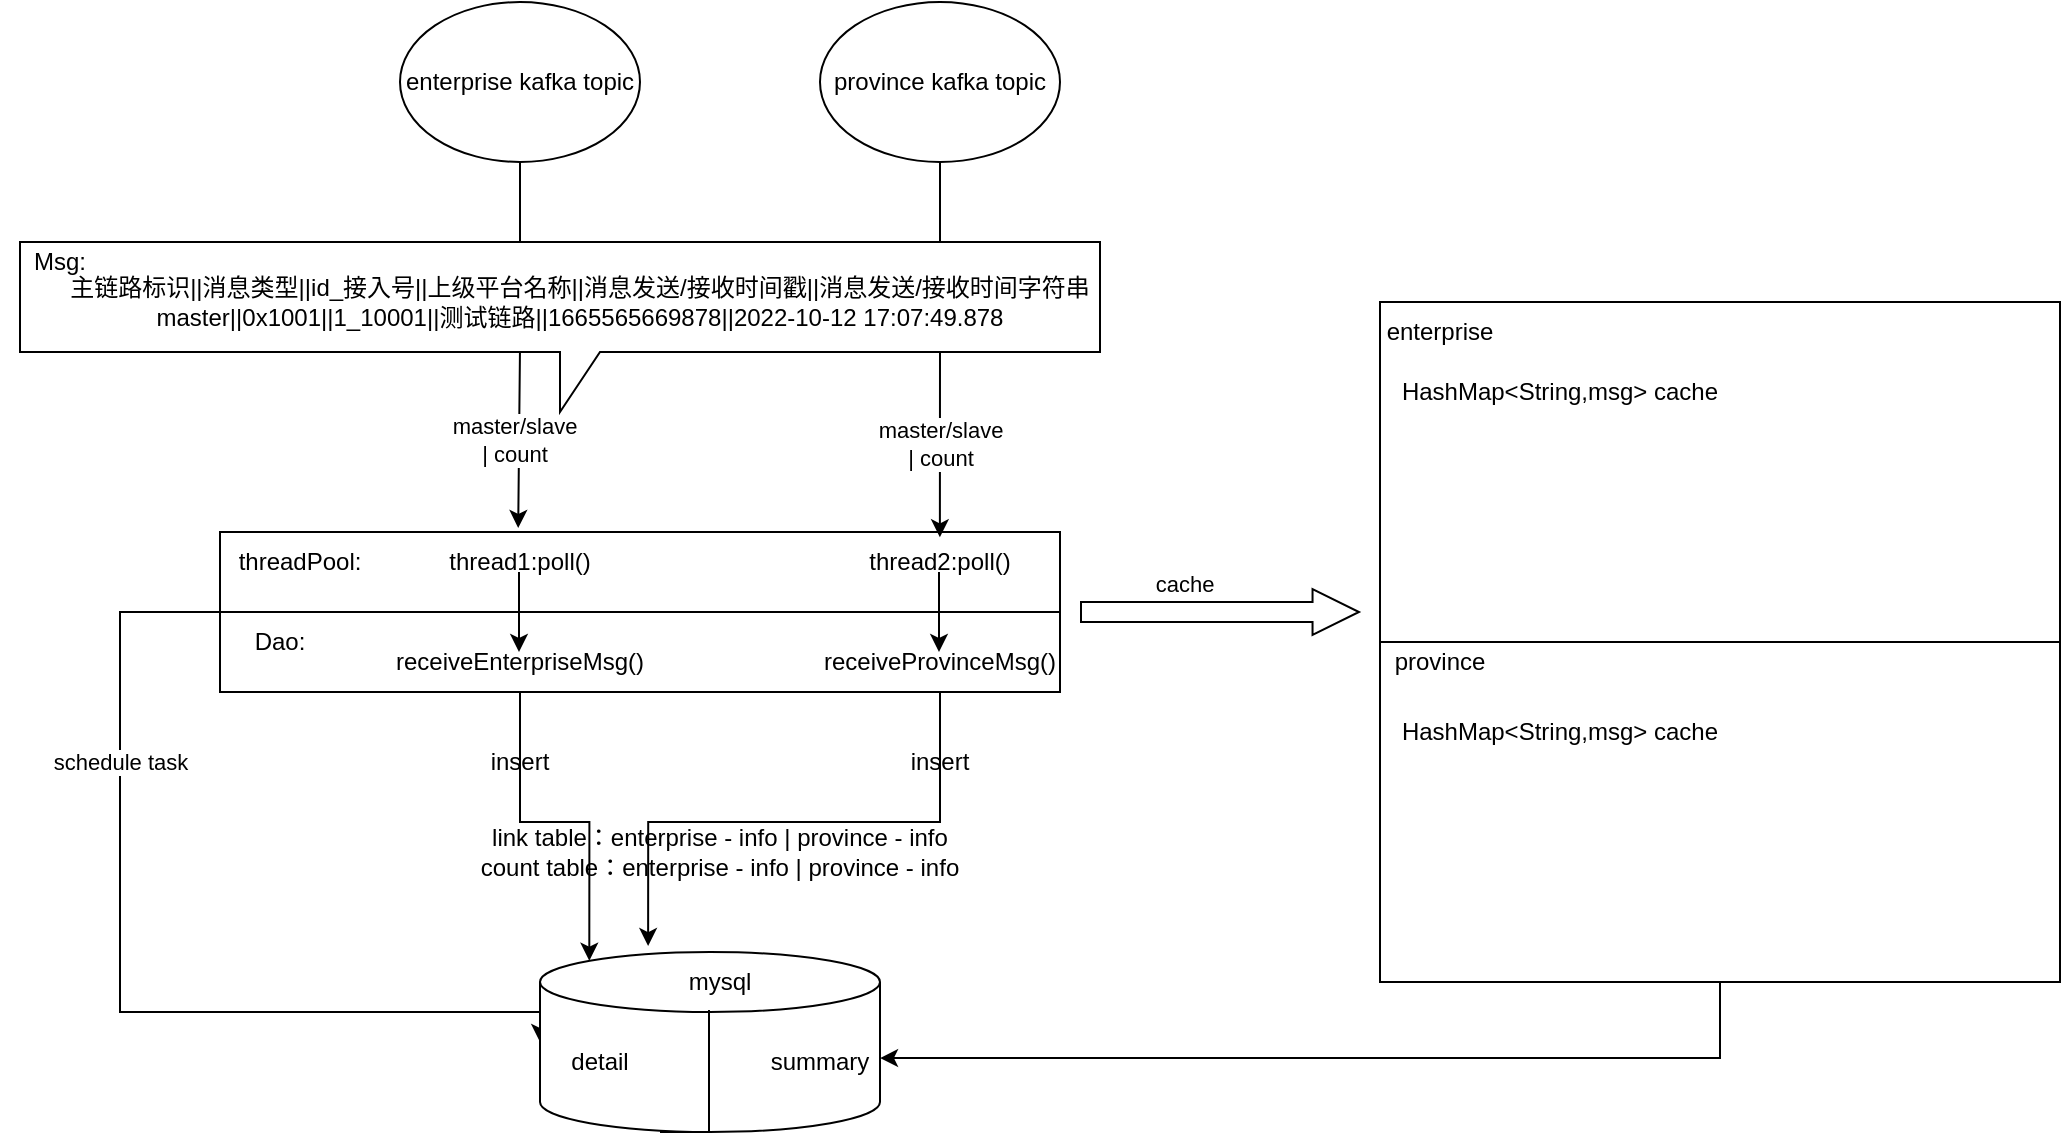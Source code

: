 <mxfile version="20.5.3" type="github">
  <diagram id="AL3O_xL7YQzq8grCgCo2" name="第 1 页">
    <mxGraphModel dx="1375" dy="762" grid="1" gridSize="10" guides="1" tooltips="1" connect="1" arrows="1" fold="1" page="1" pageScale="1" pageWidth="1654" pageHeight="2336" math="0" shadow="0">
      <root>
        <mxCell id="0" />
        <mxCell id="1" parent="0" />
        <mxCell id="YoZwcybYt3LhvjKQw7QA-45" style="edgeStyle=orthogonalEdgeStyle;rounded=0;orthogonalLoop=1;jettySize=auto;html=1;exitX=0.25;exitY=1;exitDx=0;exitDy=0;entryX=0;entryY=0.5;entryDx=0;entryDy=0;entryPerimeter=0;" edge="1" parent="1" source="YoZwcybYt3LhvjKQw7QA-3" target="YoZwcybYt3LhvjKQw7QA-21">
          <mxGeometry relative="1" as="geometry">
            <Array as="points">
              <mxPoint x="255" y="360" />
              <mxPoint x="100" y="360" />
              <mxPoint x="100" y="560" />
            </Array>
          </mxGeometry>
        </mxCell>
        <mxCell id="YoZwcybYt3LhvjKQw7QA-46" value="schedule task" style="edgeLabel;html=1;align=center;verticalAlign=middle;resizable=0;points=[];" vertex="1" connectable="0" parent="YoZwcybYt3LhvjKQw7QA-45">
          <mxGeometry x="-0.736" y="-2" relative="1" as="geometry">
            <mxPoint x="-113" y="77" as="offset" />
          </mxGeometry>
        </mxCell>
        <mxCell id="YoZwcybYt3LhvjKQw7QA-3" value="" style="rounded=0;whiteSpace=wrap;html=1;" vertex="1" parent="1">
          <mxGeometry x="150" y="320" width="420" height="80" as="geometry" />
        </mxCell>
        <mxCell id="YoZwcybYt3LhvjKQw7QA-8" style="edgeStyle=orthogonalEdgeStyle;rounded=0;orthogonalLoop=1;jettySize=auto;html=1;exitX=0.5;exitY=1;exitDx=0;exitDy=0;entryX=0.355;entryY=-0.025;entryDx=0;entryDy=0;entryPerimeter=0;" edge="1" parent="1" source="YoZwcybYt3LhvjKQw7QA-6" target="YoZwcybYt3LhvjKQw7QA-3">
          <mxGeometry relative="1" as="geometry">
            <mxPoint x="210" y="310" as="targetPoint" />
          </mxGeometry>
        </mxCell>
        <mxCell id="YoZwcybYt3LhvjKQw7QA-10" value="master/slave&lt;br&gt;| count" style="edgeLabel;html=1;align=center;verticalAlign=middle;resizable=0;points=[];" vertex="1" connectable="0" parent="YoZwcybYt3LhvjKQw7QA-8">
          <mxGeometry x="-0.095" y="-3" relative="1" as="geometry">
            <mxPoint y="56" as="offset" />
          </mxGeometry>
        </mxCell>
        <mxCell id="YoZwcybYt3LhvjKQw7QA-6" value="enterprise kafka topic" style="ellipse;whiteSpace=wrap;html=1;" vertex="1" parent="1">
          <mxGeometry x="240" y="55" width="120" height="80" as="geometry" />
        </mxCell>
        <mxCell id="YoZwcybYt3LhvjKQw7QA-9" style="edgeStyle=orthogonalEdgeStyle;rounded=0;orthogonalLoop=1;jettySize=auto;html=1;exitX=0.5;exitY=1;exitDx=0;exitDy=0;entryX=0.857;entryY=0.033;entryDx=0;entryDy=0;entryPerimeter=0;" edge="1" parent="1" source="YoZwcybYt3LhvjKQw7QA-7" target="YoZwcybYt3LhvjKQw7QA-3">
          <mxGeometry relative="1" as="geometry" />
        </mxCell>
        <mxCell id="YoZwcybYt3LhvjKQw7QA-11" value="master/slave&lt;br&gt;| count" style="edgeLabel;html=1;align=center;verticalAlign=middle;resizable=0;points=[];" vertex="1" connectable="0" parent="YoZwcybYt3LhvjKQw7QA-9">
          <mxGeometry x="-0.187" y="-3" relative="1" as="geometry">
            <mxPoint x="3" y="64" as="offset" />
          </mxGeometry>
        </mxCell>
        <mxCell id="YoZwcybYt3LhvjKQw7QA-7" value="province kafka topic" style="ellipse;whiteSpace=wrap;html=1;" vertex="1" parent="1">
          <mxGeometry x="450" y="55" width="120" height="80" as="geometry" />
        </mxCell>
        <mxCell id="YoZwcybYt3LhvjKQw7QA-13" value="" style="endArrow=none;html=1;rounded=0;" edge="1" parent="1" target="YoZwcybYt3LhvjKQw7QA-3">
          <mxGeometry width="50" height="50" relative="1" as="geometry">
            <mxPoint x="150" y="360" as="sourcePoint" />
            <mxPoint x="200" y="310" as="targetPoint" />
            <Array as="points">
              <mxPoint x="520" y="360" />
            </Array>
          </mxGeometry>
        </mxCell>
        <mxCell id="YoZwcybYt3LhvjKQw7QA-19" value="thread1:poll()" style="text;html=1;strokeColor=none;fillColor=none;align=center;verticalAlign=middle;whiteSpace=wrap;rounded=0;" vertex="1" parent="1">
          <mxGeometry x="270" y="320" width="60" height="30" as="geometry" />
        </mxCell>
        <mxCell id="YoZwcybYt3LhvjKQw7QA-20" value="thread2:poll()" style="text;html=1;strokeColor=none;fillColor=none;align=center;verticalAlign=middle;whiteSpace=wrap;rounded=0;" vertex="1" parent="1">
          <mxGeometry x="480" y="320" width="60" height="30" as="geometry" />
        </mxCell>
        <mxCell id="YoZwcybYt3LhvjKQw7QA-21" value="" style="shape=cylinder3;whiteSpace=wrap;html=1;boundedLbl=1;backgroundOutline=1;size=15;" vertex="1" parent="1">
          <mxGeometry x="310" y="530" width="170" height="90" as="geometry" />
        </mxCell>
        <mxCell id="YoZwcybYt3LhvjKQw7QA-22" value="threadPool:" style="text;html=1;strokeColor=none;fillColor=none;align=center;verticalAlign=middle;whiteSpace=wrap;rounded=0;" vertex="1" parent="1">
          <mxGeometry x="160" y="320" width="60" height="30" as="geometry" />
        </mxCell>
        <mxCell id="YoZwcybYt3LhvjKQw7QA-23" value="Dao:" style="text;html=1;strokeColor=none;fillColor=none;align=center;verticalAlign=middle;whiteSpace=wrap;rounded=0;" vertex="1" parent="1">
          <mxGeometry x="150" y="360" width="60" height="30" as="geometry" />
        </mxCell>
        <mxCell id="YoZwcybYt3LhvjKQw7QA-28" style="edgeStyle=orthogonalEdgeStyle;rounded=0;orthogonalLoop=1;jettySize=auto;html=1;exitX=0.5;exitY=1;exitDx=0;exitDy=0;entryX=0.145;entryY=0;entryDx=0;entryDy=4.35;entryPerimeter=0;" edge="1" parent="1" source="YoZwcybYt3LhvjKQw7QA-24" target="YoZwcybYt3LhvjKQw7QA-21">
          <mxGeometry relative="1" as="geometry" />
        </mxCell>
        <mxCell id="YoZwcybYt3LhvjKQw7QA-24" value="receiveEnterpriseMsg()" style="text;html=1;strokeColor=none;fillColor=none;align=center;verticalAlign=middle;whiteSpace=wrap;rounded=0;" vertex="1" parent="1">
          <mxGeometry x="270" y="370" width="60" height="30" as="geometry" />
        </mxCell>
        <mxCell id="YoZwcybYt3LhvjKQw7QA-25" value="" style="endArrow=classic;html=1;rounded=0;" edge="1" parent="1">
          <mxGeometry width="50" height="50" relative="1" as="geometry">
            <mxPoint x="299.5" y="340" as="sourcePoint" />
            <mxPoint x="299.5" y="380" as="targetPoint" />
          </mxGeometry>
        </mxCell>
        <mxCell id="YoZwcybYt3LhvjKQw7QA-26" value="" style="endArrow=classic;html=1;rounded=0;" edge="1" parent="1">
          <mxGeometry width="50" height="50" relative="1" as="geometry">
            <mxPoint x="509.5" y="340" as="sourcePoint" />
            <mxPoint x="509.5" y="380" as="targetPoint" />
          </mxGeometry>
        </mxCell>
        <mxCell id="YoZwcybYt3LhvjKQw7QA-29" style="edgeStyle=orthogonalEdgeStyle;rounded=0;orthogonalLoop=1;jettySize=auto;html=1;exitX=0.5;exitY=1;exitDx=0;exitDy=0;entryX=0.318;entryY=-0.033;entryDx=0;entryDy=0;entryPerimeter=0;" edge="1" parent="1" source="YoZwcybYt3LhvjKQw7QA-27" target="YoZwcybYt3LhvjKQw7QA-21">
          <mxGeometry relative="1" as="geometry" />
        </mxCell>
        <mxCell id="YoZwcybYt3LhvjKQw7QA-27" value="receiveProvinceMsg()" style="text;html=1;strokeColor=none;fillColor=none;align=center;verticalAlign=middle;whiteSpace=wrap;rounded=0;" vertex="1" parent="1">
          <mxGeometry x="480" y="370" width="60" height="30" as="geometry" />
        </mxCell>
        <mxCell id="YoZwcybYt3LhvjKQw7QA-30" value="insert" style="text;html=1;strokeColor=none;fillColor=none;align=center;verticalAlign=middle;whiteSpace=wrap;rounded=0;" vertex="1" parent="1">
          <mxGeometry x="270" y="420" width="60" height="30" as="geometry" />
        </mxCell>
        <mxCell id="YoZwcybYt3LhvjKQw7QA-31" value="insert" style="text;html=1;strokeColor=none;fillColor=none;align=center;verticalAlign=middle;whiteSpace=wrap;rounded=0;" vertex="1" parent="1">
          <mxGeometry x="480" y="420" width="60" height="30" as="geometry" />
        </mxCell>
        <mxCell id="YoZwcybYt3LhvjKQw7QA-33" value="link table：enterprise - info | province - info&lt;br&gt;count table：enterprise - info | province - info" style="text;html=1;strokeColor=none;fillColor=none;align=center;verticalAlign=middle;whiteSpace=wrap;rounded=0;" vertex="1" parent="1">
          <mxGeometry x="260" y="445" width="280" height="70" as="geometry" />
        </mxCell>
        <mxCell id="YoZwcybYt3LhvjKQw7QA-34" value="" style="shape=flexArrow;endArrow=classic;html=1;rounded=0;endWidth=12;endSize=7.41;" edge="1" parent="1">
          <mxGeometry width="50" height="50" relative="1" as="geometry">
            <mxPoint x="580" y="360" as="sourcePoint" />
            <mxPoint x="720" y="360" as="targetPoint" />
          </mxGeometry>
        </mxCell>
        <mxCell id="YoZwcybYt3LhvjKQw7QA-35" value="cache" style="edgeLabel;html=1;align=center;verticalAlign=middle;resizable=0;points=[];" vertex="1" connectable="0" parent="YoZwcybYt3LhvjKQw7QA-34">
          <mxGeometry x="-0.214" y="-4" relative="1" as="geometry">
            <mxPoint x="-3" y="-18" as="offset" />
          </mxGeometry>
        </mxCell>
        <mxCell id="YoZwcybYt3LhvjKQw7QA-57" style="edgeStyle=orthogonalEdgeStyle;rounded=0;orthogonalLoop=1;jettySize=auto;html=1;exitX=0.5;exitY=1;exitDx=0;exitDy=0;entryX=1;entryY=0.589;entryDx=0;entryDy=0;entryPerimeter=0;" edge="1" parent="1" source="YoZwcybYt3LhvjKQw7QA-36" target="YoZwcybYt3LhvjKQw7QA-21">
          <mxGeometry relative="1" as="geometry" />
        </mxCell>
        <mxCell id="YoZwcybYt3LhvjKQw7QA-36" value="" style="whiteSpace=wrap;html=1;aspect=fixed;" vertex="1" parent="1">
          <mxGeometry x="730" y="205" width="340" height="340" as="geometry" />
        </mxCell>
        <mxCell id="YoZwcybYt3LhvjKQw7QA-38" value="" style="endArrow=none;html=1;rounded=0;entryX=0;entryY=0.5;entryDx=0;entryDy=0;exitX=1;exitY=0.5;exitDx=0;exitDy=0;" edge="1" parent="1" source="YoZwcybYt3LhvjKQw7QA-36" target="YoZwcybYt3LhvjKQw7QA-36">
          <mxGeometry width="50" height="50" relative="1" as="geometry">
            <mxPoint x="630" y="500" as="sourcePoint" />
            <mxPoint x="680" y="450" as="targetPoint" />
          </mxGeometry>
        </mxCell>
        <mxCell id="YoZwcybYt3LhvjKQw7QA-42" value="enterprise" style="text;html=1;strokeColor=none;fillColor=none;align=center;verticalAlign=middle;whiteSpace=wrap;rounded=0;" vertex="1" parent="1">
          <mxGeometry x="730" y="205" width="60" height="30" as="geometry" />
        </mxCell>
        <mxCell id="YoZwcybYt3LhvjKQw7QA-43" value="province" style="text;html=1;strokeColor=none;fillColor=none;align=center;verticalAlign=middle;whiteSpace=wrap;rounded=0;" vertex="1" parent="1">
          <mxGeometry x="730" y="370" width="60" height="30" as="geometry" />
        </mxCell>
        <mxCell id="YoZwcybYt3LhvjKQw7QA-51" value="" style="group" vertex="1" connectable="0" parent="1">
          <mxGeometry x="40" y="170" width="560" height="90" as="geometry" />
        </mxCell>
        <mxCell id="YoZwcybYt3LhvjKQw7QA-50" value="" style="shape=callout;whiteSpace=wrap;html=1;perimeter=calloutPerimeter;" vertex="1" parent="YoZwcybYt3LhvjKQw7QA-51">
          <mxGeometry x="10" y="5" width="540" height="85" as="geometry" />
        </mxCell>
        <mxCell id="YoZwcybYt3LhvjKQw7QA-47" value="&lt;div&gt;主链路标识||消息类型||id_接入号||上级平台名称||消息发送/接收时间戳||消息发送/接收时间字符串&lt;/div&gt;&lt;div&gt;master||0x1001||1_10001||测试链路||1665565669878||2022-10-12 17:07:49.878&lt;/div&gt;" style="text;html=1;strokeColor=none;fillColor=none;align=center;verticalAlign=middle;whiteSpace=wrap;rounded=0;" vertex="1" parent="YoZwcybYt3LhvjKQw7QA-51">
          <mxGeometry x="20" y="15" width="540" height="40" as="geometry" />
        </mxCell>
        <mxCell id="YoZwcybYt3LhvjKQw7QA-48" value="Msg:" style="text;html=1;strokeColor=none;fillColor=none;align=center;verticalAlign=middle;whiteSpace=wrap;rounded=0;" vertex="1" parent="YoZwcybYt3LhvjKQw7QA-51">
          <mxGeometry width="60" height="30" as="geometry" />
        </mxCell>
        <mxCell id="YoZwcybYt3LhvjKQw7QA-52" value="HashMap&amp;lt;String,msg&amp;gt; cache" style="text;html=1;strokeColor=none;fillColor=none;align=center;verticalAlign=middle;whiteSpace=wrap;rounded=0;" vertex="1" parent="1">
          <mxGeometry x="720" y="230" width="200" height="40" as="geometry" />
        </mxCell>
        <mxCell id="YoZwcybYt3LhvjKQw7QA-53" value="HashMap&amp;lt;String,msg&amp;gt; cache" style="text;html=1;strokeColor=none;fillColor=none;align=center;verticalAlign=middle;whiteSpace=wrap;rounded=0;" vertex="1" parent="1">
          <mxGeometry x="720" y="400" width="200" height="40" as="geometry" />
        </mxCell>
        <mxCell id="YoZwcybYt3LhvjKQw7QA-55" value="" style="endArrow=none;html=1;rounded=0;" edge="1" parent="1" target="YoZwcybYt3LhvjKQw7QA-21">
          <mxGeometry width="50" height="50" relative="1" as="geometry">
            <mxPoint x="370" y="620" as="sourcePoint" />
            <mxPoint x="310" y="630" as="targetPoint" />
            <Array as="points">
              <mxPoint x="395" y="620" />
            </Array>
          </mxGeometry>
        </mxCell>
        <mxCell id="YoZwcybYt3LhvjKQw7QA-56" value="" style="endArrow=none;html=1;rounded=0;entryX=0.353;entryY=0.322;entryDx=0;entryDy=0;entryPerimeter=0;" edge="1" parent="1">
          <mxGeometry width="50" height="50" relative="1" as="geometry">
            <mxPoint x="394.5" y="620" as="sourcePoint" />
            <mxPoint x="394.51" y="558.98" as="targetPoint" />
          </mxGeometry>
        </mxCell>
        <mxCell id="YoZwcybYt3LhvjKQw7QA-58" value="detail" style="text;html=1;strokeColor=none;fillColor=none;align=center;verticalAlign=middle;whiteSpace=wrap;rounded=0;" vertex="1" parent="1">
          <mxGeometry x="310" y="570" width="60" height="30" as="geometry" />
        </mxCell>
        <mxCell id="YoZwcybYt3LhvjKQw7QA-59" value="summary" style="text;html=1;strokeColor=none;fillColor=none;align=center;verticalAlign=middle;whiteSpace=wrap;rounded=0;" vertex="1" parent="1">
          <mxGeometry x="420" y="570" width="60" height="30" as="geometry" />
        </mxCell>
        <mxCell id="YoZwcybYt3LhvjKQw7QA-60" value="mysql" style="text;html=1;strokeColor=none;fillColor=none;align=center;verticalAlign=middle;whiteSpace=wrap;rounded=0;" vertex="1" parent="1">
          <mxGeometry x="370" y="530" width="60" height="30" as="geometry" />
        </mxCell>
      </root>
    </mxGraphModel>
  </diagram>
</mxfile>

